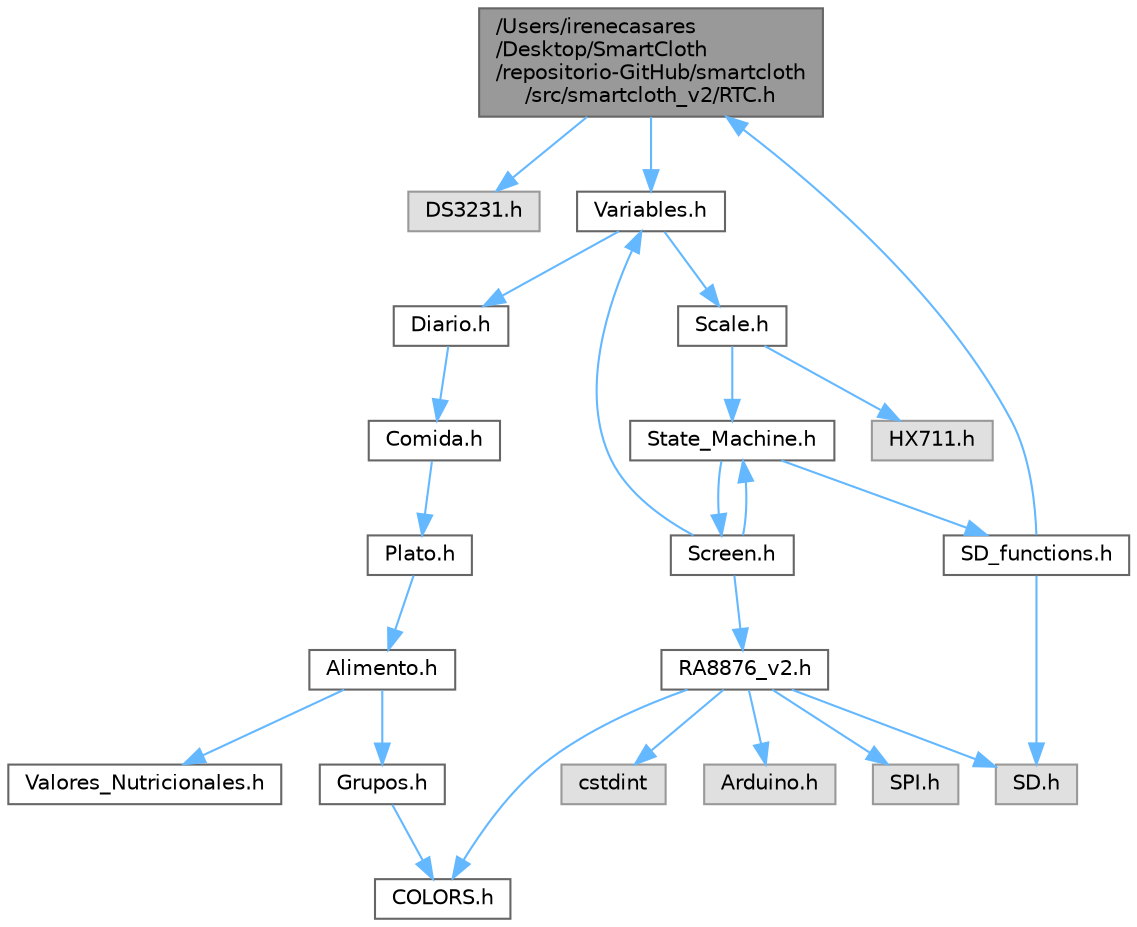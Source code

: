 digraph "/Users/irenecasares/Desktop/SmartCloth/repositorio-GitHub/smartcloth/src/smartcloth_v2/RTC.h"
{
 // LATEX_PDF_SIZE
  bgcolor="transparent";
  edge [fontname=Helvetica,fontsize=10,labelfontname=Helvetica,labelfontsize=10];
  node [fontname=Helvetica,fontsize=10,shape=box,height=0.2,width=0.4];
  Node1 [id="Node000001",label="/Users/irenecasares\l/Desktop/SmartCloth\l/repositorio-GitHub/smartcloth\l/src/smartcloth_v2/RTC.h",height=0.2,width=0.4,color="gray40", fillcolor="grey60", style="filled", fontcolor="black",tooltip="Funciones de un Real Time Clock (RTC)"];
  Node1 -> Node2 [id="edge25_Node000001_Node000002",color="steelblue1",style="solid",tooltip=" "];
  Node2 [id="Node000002",label="DS3231.h",height=0.2,width=0.4,color="grey60", fillcolor="#E0E0E0", style="filled",tooltip=" "];
  Node1 -> Node3 [id="edge26_Node000001_Node000003",color="steelblue1",style="solid",tooltip=" "];
  Node3 [id="Node000003",label="Variables.h",height=0.2,width=0.4,color="grey40", fillcolor="white", style="filled",URL="$_variables_8h_source.html",tooltip=" "];
  Node3 -> Node4 [id="edge27_Node000003_Node000004",color="steelblue1",style="solid",tooltip=" "];
  Node4 [id="Node000004",label="Scale.h",height=0.2,width=0.4,color="grey40", fillcolor="white", style="filled",URL="$_scale_8h.html",tooltip="Funciones de la célula de carga (báscula)"];
  Node4 -> Node5 [id="edge28_Node000004_Node000005",color="steelblue1",style="solid",tooltip=" "];
  Node5 [id="Node000005",label="HX711.h",height=0.2,width=0.4,color="grey60", fillcolor="#E0E0E0", style="filled",tooltip=" "];
  Node4 -> Node6 [id="edge29_Node000004_Node000006",color="steelblue1",style="solid",tooltip=" "];
  Node6 [id="Node000006",label="State_Machine.h",height=0.2,width=0.4,color="grey40", fillcolor="white", style="filled",URL="$_state___machine_8h_source.html",tooltip=" "];
  Node6 -> Node7 [id="edge30_Node000006_Node000007",color="steelblue1",style="solid",tooltip=" "];
  Node7 [id="Node000007",label="Screen.h",height=0.2,width=0.4,color="grey40", fillcolor="white", style="filled",URL="$_screen_8h_source.html",tooltip=" "];
  Node7 -> Node8 [id="edge31_Node000007_Node000008",color="steelblue1",style="solid",tooltip=" "];
  Node8 [id="Node000008",label="RA8876_v2.h",height=0.2,width=0.4,color="grey40", fillcolor="white", style="filled",URL="$_r_a8876__v2_8h_source.html",tooltip=" "];
  Node8 -> Node9 [id="edge32_Node000008_Node000009",color="steelblue1",style="solid",tooltip=" "];
  Node9 [id="Node000009",label="cstdint",height=0.2,width=0.4,color="grey60", fillcolor="#E0E0E0", style="filled",tooltip=" "];
  Node8 -> Node10 [id="edge33_Node000008_Node000010",color="steelblue1",style="solid",tooltip=" "];
  Node10 [id="Node000010",label="Arduino.h",height=0.2,width=0.4,color="grey60", fillcolor="#E0E0E0", style="filled",tooltip=" "];
  Node8 -> Node11 [id="edge34_Node000008_Node000011",color="steelblue1",style="solid",tooltip=" "];
  Node11 [id="Node000011",label="SPI.h",height=0.2,width=0.4,color="grey60", fillcolor="#E0E0E0", style="filled",tooltip=" "];
  Node8 -> Node12 [id="edge35_Node000008_Node000012",color="steelblue1",style="solid",tooltip=" "];
  Node12 [id="Node000012",label="SD.h",height=0.2,width=0.4,color="grey60", fillcolor="#E0E0E0", style="filled",tooltip=" "];
  Node8 -> Node13 [id="edge36_Node000008_Node000013",color="steelblue1",style="solid",tooltip=" "];
  Node13 [id="Node000013",label="COLORS.h",height=0.2,width=0.4,color="grey40", fillcolor="white", style="filled",URL="$_c_o_l_o_r_s_8h.html",tooltip="Librería para definir colores en formato RGB 5:6:5 de 16 bpp (2 bytes/pixel)"];
  Node7 -> Node6 [id="edge37_Node000007_Node000006",color="steelblue1",style="solid",tooltip=" "];
  Node7 -> Node3 [id="edge38_Node000007_Node000003",color="steelblue1",style="solid",tooltip=" "];
  Node6 -> Node14 [id="edge39_Node000006_Node000014",color="steelblue1",style="solid",tooltip=" "];
  Node14 [id="Node000014",label="SD_functions.h",height=0.2,width=0.4,color="grey40", fillcolor="white", style="filled",URL="$_s_d__functions_8h.html",tooltip="Módulo Tarjeta SD."];
  Node14 -> Node12 [id="edge40_Node000014_Node000012",color="steelblue1",style="solid",tooltip=" "];
  Node14 -> Node1 [id="edge41_Node000014_Node000001",color="steelblue1",style="solid",tooltip=" "];
  Node3 -> Node15 [id="edge42_Node000003_Node000015",color="steelblue1",style="solid",tooltip=" "];
  Node15 [id="Node000015",label="Diario.h",height=0.2,width=0.4,color="grey40", fillcolor="white", style="filled",URL="$_diario_8h.html",tooltip="Definición de la clase Diario que representa un diario de comidas."];
  Node15 -> Node16 [id="edge43_Node000015_Node000016",color="steelblue1",style="solid",tooltip=" "];
  Node16 [id="Node000016",label="Comida.h",height=0.2,width=0.4,color="grey40", fillcolor="white", style="filled",URL="$_comida_8h.html",tooltip="Definición de la clase Comida que representa una comida compuesta por varios platos."];
  Node16 -> Node17 [id="edge44_Node000016_Node000017",color="steelblue1",style="solid",tooltip=" "];
  Node17 [id="Node000017",label="Plato.h",height=0.2,width=0.4,color="grey40", fillcolor="white", style="filled",URL="$_plato_8h.html",tooltip="Definición de la clase Plato que representa una plato compuesto por varios alimentos."];
  Node17 -> Node18 [id="edge45_Node000017_Node000018",color="steelblue1",style="solid",tooltip=" "];
  Node18 [id="Node000018",label="Alimento.h",height=0.2,width=0.4,color="grey40", fillcolor="white", style="filled",URL="$_alimento_8h.html",tooltip="Definición de la clase Alimento."];
  Node18 -> Node19 [id="edge46_Node000018_Node000019",color="steelblue1",style="solid",tooltip=" "];
  Node19 [id="Node000019",label="Valores_Nutricionales.h",height=0.2,width=0.4,color="grey40", fillcolor="white", style="filled",URL="$_valores___nutricionales_8h.html",tooltip="Definición de la clase ValoresNutricionales."];
  Node18 -> Node20 [id="edge47_Node000018_Node000020",color="steelblue1",style="solid",tooltip=" "];
  Node20 [id="Node000020",label="Grupos.h",height=0.2,width=0.4,color="grey40", fillcolor="white", style="filled",URL="$_grupos_8h.html",tooltip="Definiciones de grupos de alimentos."];
  Node20 -> Node13 [id="edge48_Node000020_Node000013",color="steelblue1",style="solid",tooltip=" "];
}
